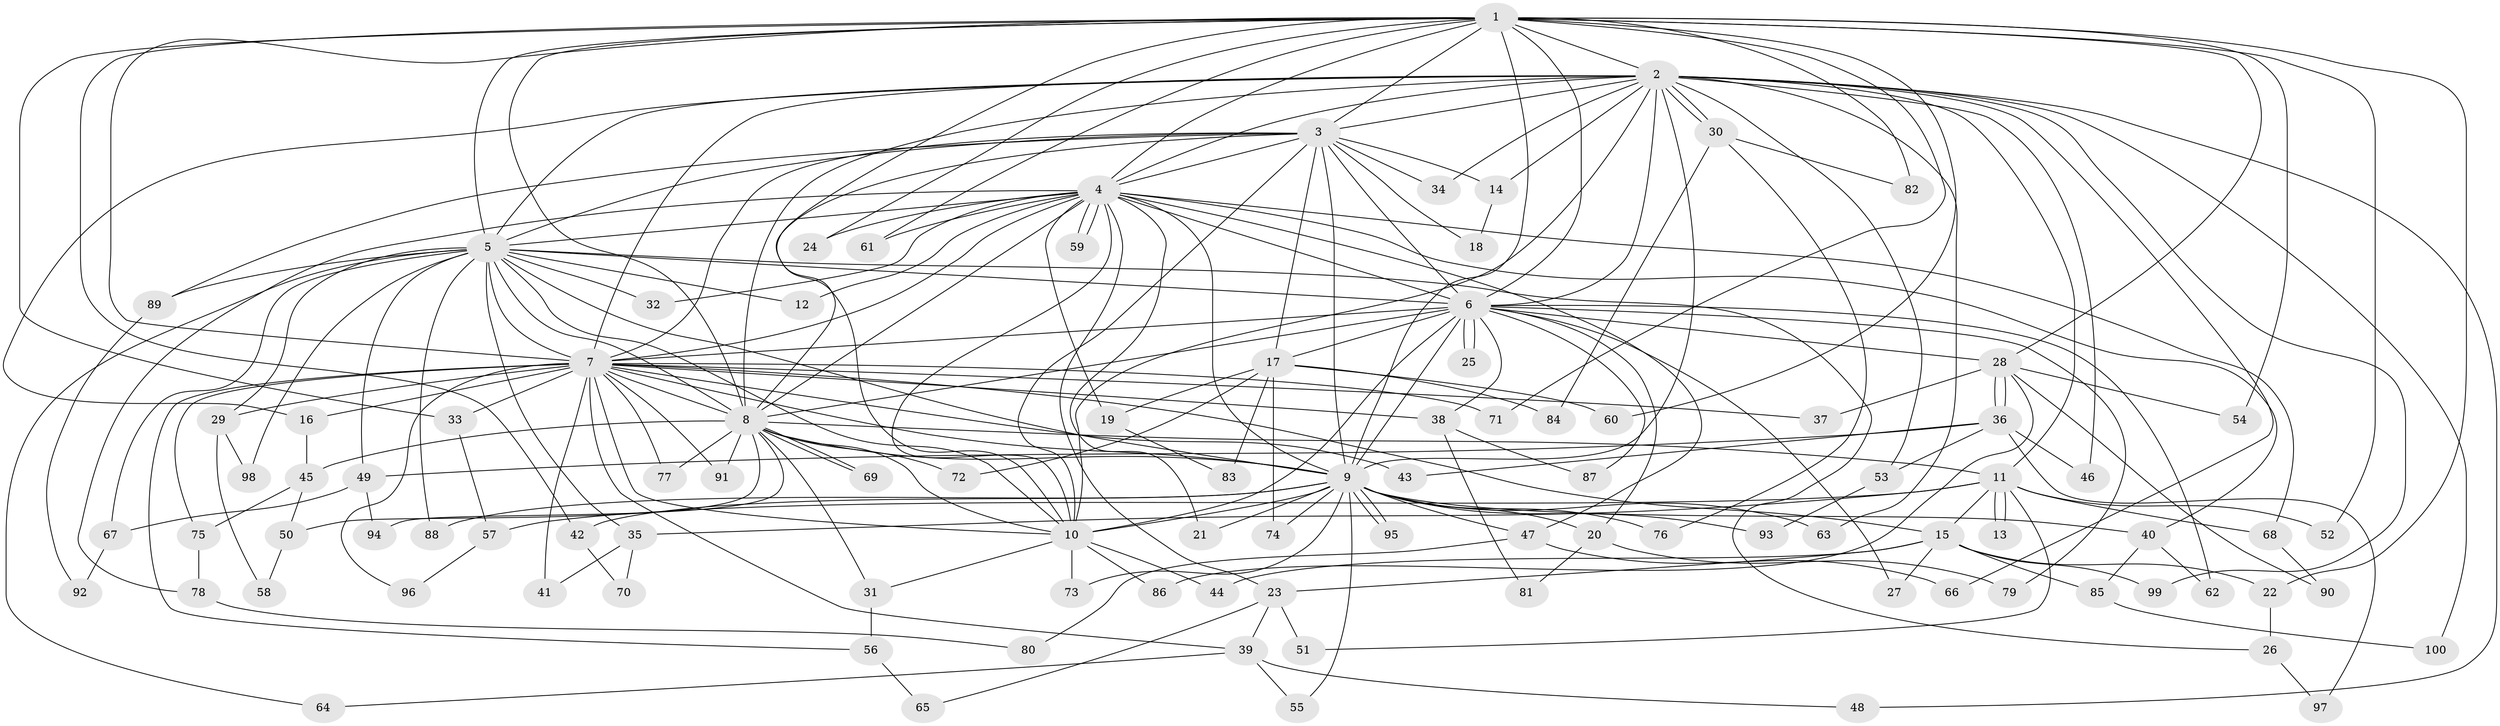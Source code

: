 // Generated by graph-tools (version 1.1) at 2025/38/02/21/25 10:38:52]
// undirected, 100 vertices, 225 edges
graph export_dot {
graph [start="1"]
  node [color=gray90,style=filled];
  1;
  2;
  3;
  4;
  5;
  6;
  7;
  8;
  9;
  10;
  11;
  12;
  13;
  14;
  15;
  16;
  17;
  18;
  19;
  20;
  21;
  22;
  23;
  24;
  25;
  26;
  27;
  28;
  29;
  30;
  31;
  32;
  33;
  34;
  35;
  36;
  37;
  38;
  39;
  40;
  41;
  42;
  43;
  44;
  45;
  46;
  47;
  48;
  49;
  50;
  51;
  52;
  53;
  54;
  55;
  56;
  57;
  58;
  59;
  60;
  61;
  62;
  63;
  64;
  65;
  66;
  67;
  68;
  69;
  70;
  71;
  72;
  73;
  74;
  75;
  76;
  77;
  78;
  79;
  80;
  81;
  82;
  83;
  84;
  85;
  86;
  87;
  88;
  89;
  90;
  91;
  92;
  93;
  94;
  95;
  96;
  97;
  98;
  99;
  100;
  1 -- 2;
  1 -- 3;
  1 -- 4;
  1 -- 5;
  1 -- 6;
  1 -- 7;
  1 -- 8;
  1 -- 9;
  1 -- 10;
  1 -- 22;
  1 -- 24;
  1 -- 28;
  1 -- 33;
  1 -- 42;
  1 -- 52;
  1 -- 54;
  1 -- 60;
  1 -- 61;
  1 -- 71;
  1 -- 82;
  2 -- 3;
  2 -- 4;
  2 -- 5;
  2 -- 6;
  2 -- 7;
  2 -- 8;
  2 -- 9;
  2 -- 10;
  2 -- 11;
  2 -- 14;
  2 -- 16;
  2 -- 30;
  2 -- 30;
  2 -- 34;
  2 -- 46;
  2 -- 48;
  2 -- 53;
  2 -- 63;
  2 -- 66;
  2 -- 99;
  2 -- 100;
  3 -- 4;
  3 -- 5;
  3 -- 6;
  3 -- 7;
  3 -- 8;
  3 -- 9;
  3 -- 10;
  3 -- 14;
  3 -- 17;
  3 -- 18;
  3 -- 34;
  3 -- 89;
  4 -- 5;
  4 -- 6;
  4 -- 7;
  4 -- 8;
  4 -- 9;
  4 -- 10;
  4 -- 12;
  4 -- 19;
  4 -- 21;
  4 -- 23;
  4 -- 24;
  4 -- 32;
  4 -- 40;
  4 -- 47;
  4 -- 59;
  4 -- 59;
  4 -- 61;
  4 -- 68;
  4 -- 78;
  5 -- 6;
  5 -- 7;
  5 -- 8;
  5 -- 9;
  5 -- 10;
  5 -- 12;
  5 -- 26;
  5 -- 29;
  5 -- 32;
  5 -- 35;
  5 -- 49;
  5 -- 64;
  5 -- 67;
  5 -- 88;
  5 -- 89;
  5 -- 98;
  6 -- 7;
  6 -- 8;
  6 -- 9;
  6 -- 10;
  6 -- 17;
  6 -- 20;
  6 -- 25;
  6 -- 25;
  6 -- 27;
  6 -- 28;
  6 -- 38;
  6 -- 62;
  6 -- 79;
  6 -- 87;
  7 -- 8;
  7 -- 9;
  7 -- 10;
  7 -- 15;
  7 -- 16;
  7 -- 29;
  7 -- 33;
  7 -- 37;
  7 -- 38;
  7 -- 39;
  7 -- 41;
  7 -- 43;
  7 -- 56;
  7 -- 71;
  7 -- 75;
  7 -- 77;
  7 -- 91;
  7 -- 96;
  8 -- 9;
  8 -- 10;
  8 -- 11;
  8 -- 31;
  8 -- 45;
  8 -- 50;
  8 -- 69;
  8 -- 69;
  8 -- 72;
  8 -- 77;
  8 -- 91;
  8 -- 94;
  9 -- 10;
  9 -- 20;
  9 -- 21;
  9 -- 40;
  9 -- 42;
  9 -- 47;
  9 -- 55;
  9 -- 63;
  9 -- 73;
  9 -- 74;
  9 -- 76;
  9 -- 88;
  9 -- 93;
  9 -- 95;
  9 -- 95;
  10 -- 31;
  10 -- 44;
  10 -- 73;
  10 -- 86;
  11 -- 13;
  11 -- 13;
  11 -- 15;
  11 -- 35;
  11 -- 51;
  11 -- 52;
  11 -- 57;
  11 -- 68;
  14 -- 18;
  15 -- 22;
  15 -- 23;
  15 -- 27;
  15 -- 44;
  15 -- 85;
  15 -- 99;
  16 -- 45;
  17 -- 19;
  17 -- 60;
  17 -- 72;
  17 -- 74;
  17 -- 83;
  17 -- 84;
  19 -- 83;
  20 -- 79;
  20 -- 81;
  22 -- 26;
  23 -- 39;
  23 -- 51;
  23 -- 65;
  26 -- 97;
  28 -- 36;
  28 -- 36;
  28 -- 37;
  28 -- 54;
  28 -- 86;
  28 -- 90;
  29 -- 58;
  29 -- 98;
  30 -- 76;
  30 -- 82;
  30 -- 84;
  31 -- 56;
  33 -- 57;
  35 -- 41;
  35 -- 70;
  36 -- 43;
  36 -- 46;
  36 -- 49;
  36 -- 53;
  36 -- 97;
  38 -- 81;
  38 -- 87;
  39 -- 48;
  39 -- 55;
  39 -- 64;
  40 -- 62;
  40 -- 85;
  42 -- 70;
  45 -- 50;
  45 -- 75;
  47 -- 66;
  47 -- 80;
  49 -- 67;
  49 -- 94;
  50 -- 58;
  53 -- 93;
  56 -- 65;
  57 -- 96;
  67 -- 92;
  68 -- 90;
  75 -- 78;
  78 -- 80;
  85 -- 100;
  89 -- 92;
}
